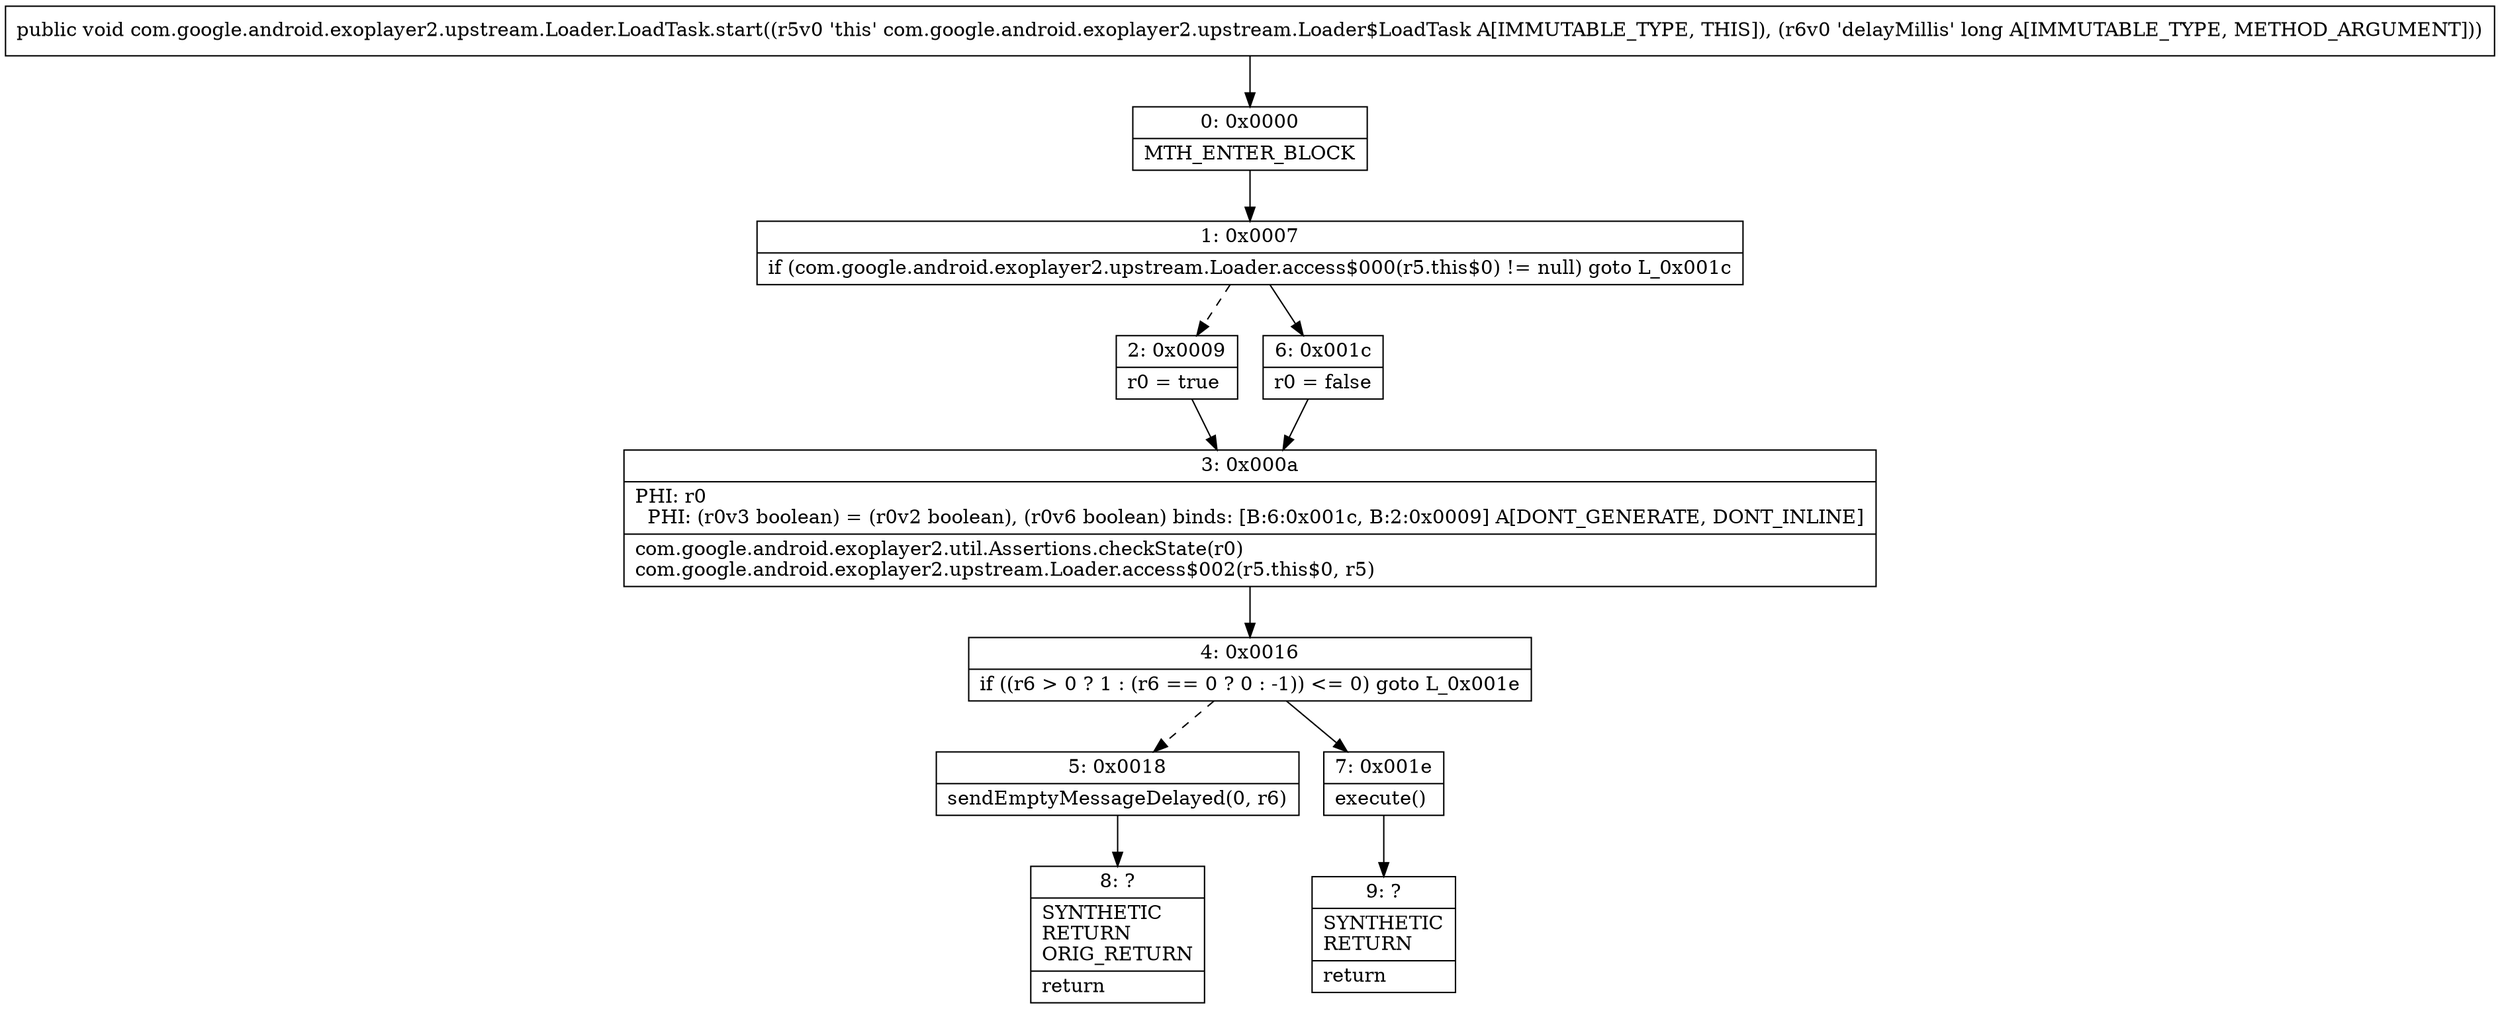 digraph "CFG forcom.google.android.exoplayer2.upstream.Loader.LoadTask.start(J)V" {
Node_0 [shape=record,label="{0\:\ 0x0000|MTH_ENTER_BLOCK\l}"];
Node_1 [shape=record,label="{1\:\ 0x0007|if (com.google.android.exoplayer2.upstream.Loader.access$000(r5.this$0) != null) goto L_0x001c\l}"];
Node_2 [shape=record,label="{2\:\ 0x0009|r0 = true\l}"];
Node_3 [shape=record,label="{3\:\ 0x000a|PHI: r0 \l  PHI: (r0v3 boolean) = (r0v2 boolean), (r0v6 boolean) binds: [B:6:0x001c, B:2:0x0009] A[DONT_GENERATE, DONT_INLINE]\l|com.google.android.exoplayer2.util.Assertions.checkState(r0)\lcom.google.android.exoplayer2.upstream.Loader.access$002(r5.this$0, r5)\l}"];
Node_4 [shape=record,label="{4\:\ 0x0016|if ((r6 \> 0 ? 1 : (r6 == 0 ? 0 : \-1)) \<= 0) goto L_0x001e\l}"];
Node_5 [shape=record,label="{5\:\ 0x0018|sendEmptyMessageDelayed(0, r6)\l}"];
Node_6 [shape=record,label="{6\:\ 0x001c|r0 = false\l}"];
Node_7 [shape=record,label="{7\:\ 0x001e|execute()\l}"];
Node_8 [shape=record,label="{8\:\ ?|SYNTHETIC\lRETURN\lORIG_RETURN\l|return\l}"];
Node_9 [shape=record,label="{9\:\ ?|SYNTHETIC\lRETURN\l|return\l}"];
MethodNode[shape=record,label="{public void com.google.android.exoplayer2.upstream.Loader.LoadTask.start((r5v0 'this' com.google.android.exoplayer2.upstream.Loader$LoadTask A[IMMUTABLE_TYPE, THIS]), (r6v0 'delayMillis' long A[IMMUTABLE_TYPE, METHOD_ARGUMENT])) }"];
MethodNode -> Node_0;
Node_0 -> Node_1;
Node_1 -> Node_2[style=dashed];
Node_1 -> Node_6;
Node_2 -> Node_3;
Node_3 -> Node_4;
Node_4 -> Node_5[style=dashed];
Node_4 -> Node_7;
Node_5 -> Node_8;
Node_6 -> Node_3;
Node_7 -> Node_9;
}

